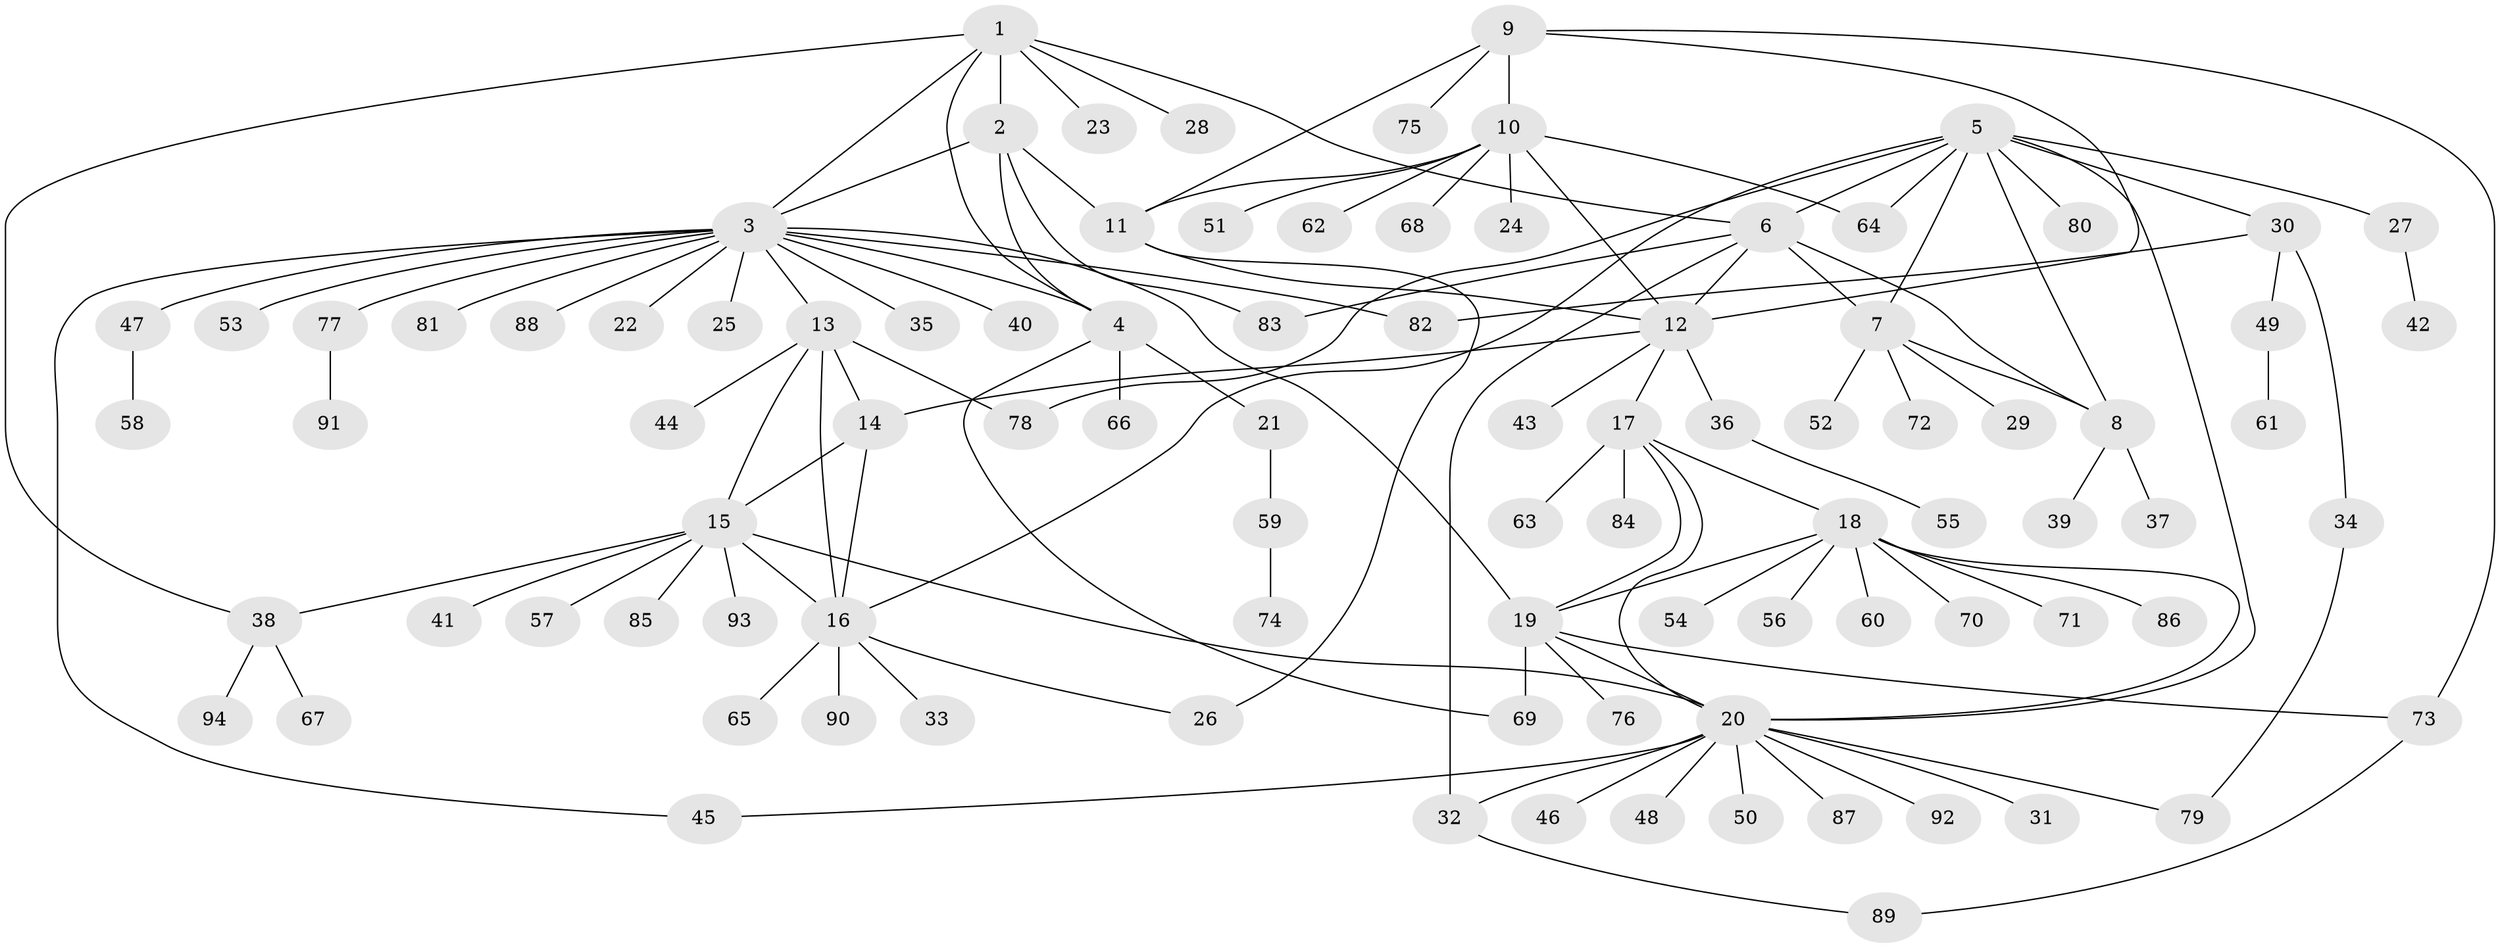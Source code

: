 // coarse degree distribution, {12: 0.0273972602739726, 7: 0.0136986301369863, 15: 0.0136986301369863, 6: 0.0273972602739726, 5: 0.0410958904109589, 4: 0.0136986301369863, 9: 0.0136986301369863, 3: 0.0410958904109589, 13: 0.0273972602739726, 8: 0.0273972602739726, 1: 0.6164383561643836, 2: 0.136986301369863}
// Generated by graph-tools (version 1.1) at 2025/52/02/27/25 19:52:17]
// undirected, 94 vertices, 126 edges
graph export_dot {
graph [start="1"]
  node [color=gray90,style=filled];
  1;
  2;
  3;
  4;
  5;
  6;
  7;
  8;
  9;
  10;
  11;
  12;
  13;
  14;
  15;
  16;
  17;
  18;
  19;
  20;
  21;
  22;
  23;
  24;
  25;
  26;
  27;
  28;
  29;
  30;
  31;
  32;
  33;
  34;
  35;
  36;
  37;
  38;
  39;
  40;
  41;
  42;
  43;
  44;
  45;
  46;
  47;
  48;
  49;
  50;
  51;
  52;
  53;
  54;
  55;
  56;
  57;
  58;
  59;
  60;
  61;
  62;
  63;
  64;
  65;
  66;
  67;
  68;
  69;
  70;
  71;
  72;
  73;
  74;
  75;
  76;
  77;
  78;
  79;
  80;
  81;
  82;
  83;
  84;
  85;
  86;
  87;
  88;
  89;
  90;
  91;
  92;
  93;
  94;
  1 -- 2;
  1 -- 3;
  1 -- 4;
  1 -- 6;
  1 -- 23;
  1 -- 28;
  1 -- 38;
  2 -- 3;
  2 -- 4;
  2 -- 11;
  2 -- 83;
  3 -- 4;
  3 -- 13;
  3 -- 19;
  3 -- 22;
  3 -- 25;
  3 -- 35;
  3 -- 40;
  3 -- 45;
  3 -- 47;
  3 -- 53;
  3 -- 77;
  3 -- 81;
  3 -- 82;
  3 -- 88;
  4 -- 21;
  4 -- 66;
  4 -- 69;
  5 -- 6;
  5 -- 7;
  5 -- 8;
  5 -- 16;
  5 -- 20;
  5 -- 27;
  5 -- 30;
  5 -- 64;
  5 -- 78;
  5 -- 80;
  6 -- 7;
  6 -- 8;
  6 -- 12;
  6 -- 32;
  6 -- 83;
  7 -- 8;
  7 -- 29;
  7 -- 52;
  7 -- 72;
  8 -- 37;
  8 -- 39;
  9 -- 10;
  9 -- 11;
  9 -- 12;
  9 -- 73;
  9 -- 75;
  10 -- 11;
  10 -- 12;
  10 -- 24;
  10 -- 51;
  10 -- 62;
  10 -- 64;
  10 -- 68;
  11 -- 12;
  11 -- 26;
  12 -- 14;
  12 -- 17;
  12 -- 36;
  12 -- 43;
  13 -- 14;
  13 -- 15;
  13 -- 16;
  13 -- 44;
  13 -- 78;
  14 -- 15;
  14 -- 16;
  15 -- 16;
  15 -- 20;
  15 -- 38;
  15 -- 41;
  15 -- 57;
  15 -- 85;
  15 -- 93;
  16 -- 26;
  16 -- 33;
  16 -- 65;
  16 -- 90;
  17 -- 18;
  17 -- 19;
  17 -- 20;
  17 -- 63;
  17 -- 84;
  18 -- 19;
  18 -- 20;
  18 -- 54;
  18 -- 56;
  18 -- 60;
  18 -- 70;
  18 -- 71;
  18 -- 86;
  19 -- 20;
  19 -- 69;
  19 -- 73;
  19 -- 76;
  20 -- 31;
  20 -- 32;
  20 -- 45;
  20 -- 46;
  20 -- 48;
  20 -- 50;
  20 -- 79;
  20 -- 87;
  20 -- 92;
  21 -- 59;
  27 -- 42;
  30 -- 34;
  30 -- 49;
  30 -- 82;
  32 -- 89;
  34 -- 79;
  36 -- 55;
  38 -- 67;
  38 -- 94;
  47 -- 58;
  49 -- 61;
  59 -- 74;
  73 -- 89;
  77 -- 91;
}
